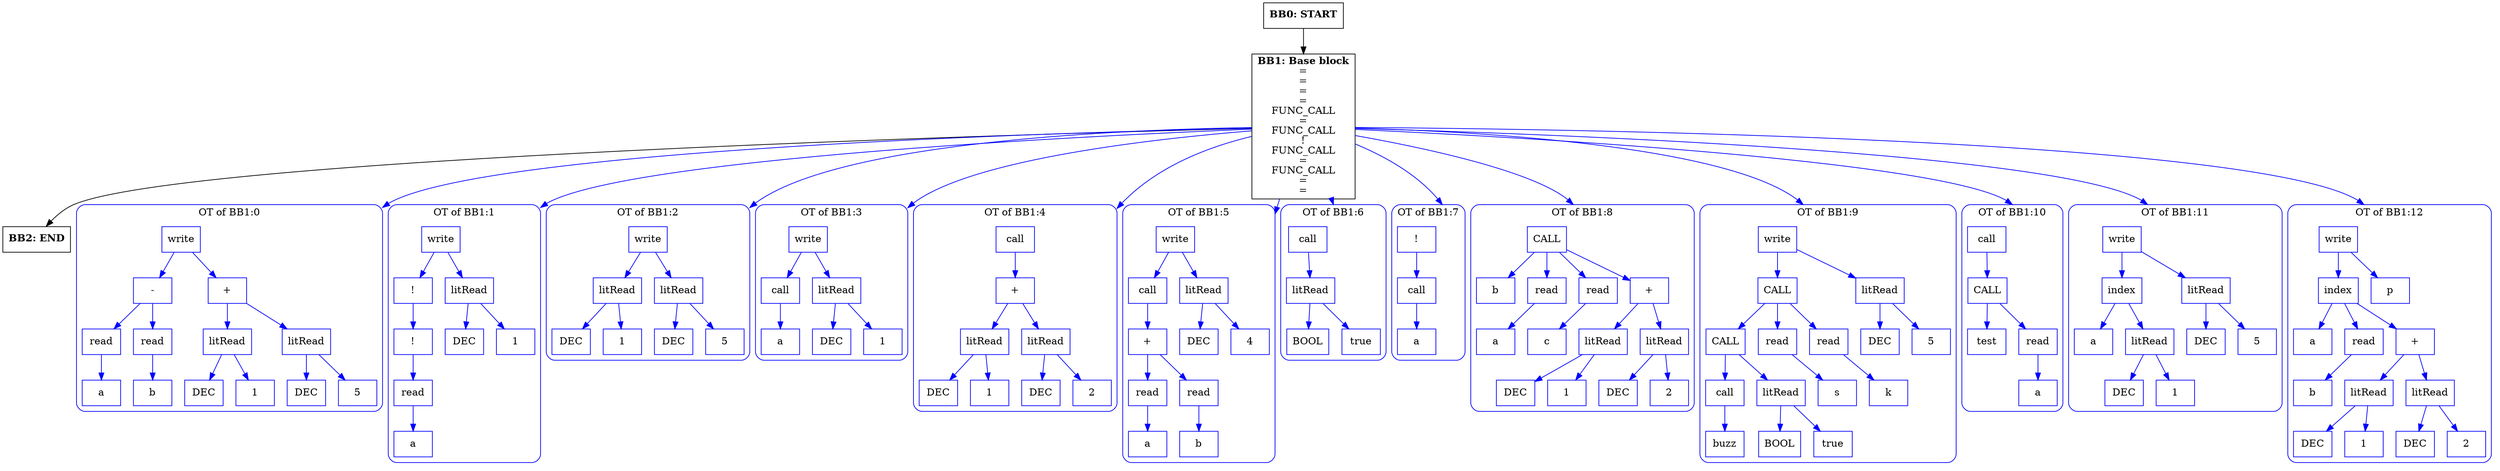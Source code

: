 digraph CFG {
    compound=true;
    graph [splines=true];
    node [shape=rectangle];

    BB2 [label=<<B>BB2: END</B><BR ALIGN="CENTER"/>>];
    BB1 [label=<<B>BB1: Base block</B><BR ALIGN="CENTER"/>=<BR ALIGN="CENTER"/>=<BR ALIGN="CENTER"/>=<BR ALIGN="CENTER"/>=<BR ALIGN="CENTER"/>FUNC_CALL<BR ALIGN="CENTER"/>=<BR ALIGN="CENTER"/>FUNC_CALL<BR ALIGN="CENTER"/>!<BR ALIGN="CENTER"/>FUNC_CALL<BR ALIGN="CENTER"/>=<BR ALIGN="CENTER"/>FUNC_CALL<BR ALIGN="CENTER"/>=<BR ALIGN="CENTER"/>=<BR ALIGN="CENTER"/>>];
    subgraph cluster_instruction0 {
        label = "OT of BB1:0";
        style=rounded;
        color=blue;
        entry0 [shape=point, style=invis];
        node0 [label="write", color=blue];
        node1 [label="-", color=blue];
        node2 [label="read", color=blue];
        node3 [label="a", color=blue];
        node2 -> node3[color=blue];
        node1 -> node2[color=blue];
        node4 [label="read", color=blue];
        node5 [label="b", color=blue];
        node4 -> node5[color=blue];
        node1 -> node4[color=blue];
        node0 -> node1[color=blue];
        node6 [label="+", color=blue];
        node7 [label="litRead", color=blue];
        node8 [label="DEC", color=blue];
        node7 -> node8[color=blue];
        node9 [label="1", color=blue];
        node7 -> node9[color=blue];
        node6 -> node7[color=blue];
        node10 [label="litRead", color=blue];
        node11 [label="DEC", color=blue];
        node10 -> node11[color=blue];
        node12 [label="5", color=blue];
        node10 -> node12[color=blue];
        node6 -> node10[color=blue];
        node0 -> node6[color=blue];
    }
    BB1 -> entry0 [lhead=cluster_instruction0, color=blue];
    subgraph cluster_instruction1 {
        label = "OT of BB1:1";
        style=rounded;
        color=blue;
        entry1 [shape=point, style=invis];
        node13 [label="write", color=blue];
        node14 [label="!", color=blue];
        node15 [label="!", color=blue];
        node16 [label="read", color=blue];
        node17 [label="a", color=blue];
        node16 -> node17[color=blue];
        node15 -> node16[color=blue];
        node14 -> node15[color=blue];
        node13 -> node14[color=blue];
        node18 [label="litRead", color=blue];
        node19 [label="DEC", color=blue];
        node18 -> node19[color=blue];
        node20 [label="1", color=blue];
        node18 -> node20[color=blue];
        node13 -> node18[color=blue];
    }
    BB1 -> entry1 [lhead=cluster_instruction1, color=blue];
    subgraph cluster_instruction2 {
        label = "OT of BB1:2";
        style=rounded;
        color=blue;
        entry2 [shape=point, style=invis];
        node21 [label="write", color=blue];
        node22 [label="litRead", color=blue];
        node23 [label="DEC", color=blue];
        node22 -> node23[color=blue];
        node24 [label="1", color=blue];
        node22 -> node24[color=blue];
        node21 -> node22[color=blue];
        node25 [label="litRead", color=blue];
        node26 [label="DEC", color=blue];
        node25 -> node26[color=blue];
        node27 [label="5", color=blue];
        node25 -> node27[color=blue];
        node21 -> node25[color=blue];
    }
    BB1 -> entry2 [lhead=cluster_instruction2, color=blue];
    subgraph cluster_instruction3 {
        label = "OT of BB1:3";
        style=rounded;
        color=blue;
        entry3 [shape=point, style=invis];
        node28 [label="write", color=blue];
        node29 [label="call", color=blue];
        node30 [label="a", color=blue];
        node29 -> node30[color=blue];
        node28 -> node29[color=blue];
        node31 [label="litRead", color=blue];
        node32 [label="DEC", color=blue];
        node31 -> node32[color=blue];
        node33 [label="1", color=blue];
        node31 -> node33[color=blue];
        node28 -> node31[color=blue];
    }
    BB1 -> entry3 [lhead=cluster_instruction3, color=blue];
    subgraph cluster_instruction4 {
        label = "OT of BB1:4";
        style=rounded;
        color=blue;
        entry4 [shape=point, style=invis];
        node34 [label="call", color=blue];
        node35 [label="+", color=blue];
        node36 [label="litRead", color=blue];
        node37 [label="DEC", color=blue];
        node36 -> node37[color=blue];
        node38 [label="1", color=blue];
        node36 -> node38[color=blue];
        node35 -> node36[color=blue];
        node39 [label="litRead", color=blue];
        node40 [label="DEC", color=blue];
        node39 -> node40[color=blue];
        node41 [label="2", color=blue];
        node39 -> node41[color=blue];
        node35 -> node39[color=blue];
        node34 -> node35[color=blue];
    }
    BB1 -> entry4 [lhead=cluster_instruction4, color=blue];
    subgraph cluster_instruction5 {
        label = "OT of BB1:5";
        style=rounded;
        color=blue;
        entry5 [shape=point, style=invis];
        node42 [label="write", color=blue];
        node43 [label="call", color=blue];
        node44 [label="+", color=blue];
        node45 [label="read", color=blue];
        node46 [label="a", color=blue];
        node45 -> node46[color=blue];
        node44 -> node45[color=blue];
        node47 [label="read", color=blue];
        node48 [label="b", color=blue];
        node47 -> node48[color=blue];
        node44 -> node47[color=blue];
        node43 -> node44[color=blue];
        node42 -> node43[color=blue];
        node49 [label="litRead", color=blue];
        node50 [label="DEC", color=blue];
        node49 -> node50[color=blue];
        node51 [label="4", color=blue];
        node49 -> node51[color=blue];
        node42 -> node49[color=blue];
    }
    BB1 -> entry5 [lhead=cluster_instruction5, color=blue];
    subgraph cluster_instruction6 {
        label = "OT of BB1:6";
        style=rounded;
        color=blue;
        entry6 [shape=point, style=invis];
        node52 [label="call", color=blue];
        node53 [label="litRead", color=blue];
        node54 [label="BOOL", color=blue];
        node53 -> node54[color=blue];
        node55 [label="true", color=blue];
        node53 -> node55[color=blue];
        node52 -> node53[color=blue];
    }
    BB1 -> entry6 [lhead=cluster_instruction6, color=blue];
    subgraph cluster_instruction7 {
        label = "OT of BB1:7";
        style=rounded;
        color=blue;
        entry7 [shape=point, style=invis];
        node56 [label="!", color=blue];
        node57 [label="call", color=blue];
        node58 [label="a", color=blue];
        node57 -> node58[color=blue];
        node56 -> node57[color=blue];
    }
    BB1 -> entry7 [lhead=cluster_instruction7, color=blue];
    subgraph cluster_instruction8 {
        label = "OT of BB1:8";
        style=rounded;
        color=blue;
        entry8 [shape=point, style=invis];
        node59 [label="CALL", color=blue];
        node60 [label="b", color=blue];
        node59 -> node60[color=blue];
        node61 [label="read", color=blue];
        node62 [label="a", color=blue];
        node61 -> node62[color=blue];
        node59 -> node61[color=blue];
        node63 [label="read", color=blue];
        node64 [label="c", color=blue];
        node63 -> node64[color=blue];
        node59 -> node63[color=blue];
        node65 [label="+", color=blue];
        node66 [label="litRead", color=blue];
        node67 [label="DEC", color=blue];
        node66 -> node67[color=blue];
        node68 [label="1", color=blue];
        node66 -> node68[color=blue];
        node65 -> node66[color=blue];
        node69 [label="litRead", color=blue];
        node70 [label="DEC", color=blue];
        node69 -> node70[color=blue];
        node71 [label="2", color=blue];
        node69 -> node71[color=blue];
        node65 -> node69[color=blue];
        node59 -> node65[color=blue];
    }
    BB1 -> entry8 [lhead=cluster_instruction8, color=blue];
    subgraph cluster_instruction9 {
        label = "OT of BB1:9";
        style=rounded;
        color=blue;
        entry9 [shape=point, style=invis];
        node72 [label="write", color=blue];
        node73 [label="CALL", color=blue];
        node74 [label="CALL", color=blue];
        node75 [label="call", color=blue];
        node76 [label="buzz", color=blue];
        node75 -> node76[color=blue];
        node74 -> node75[color=blue];
        node77 [label="litRead", color=blue];
        node78 [label="BOOL", color=blue];
        node77 -> node78[color=blue];
        node79 [label="true", color=blue];
        node77 -> node79[color=blue];
        node74 -> node77[color=blue];
        node73 -> node74[color=blue];
        node80 [label="read", color=blue];
        node81 [label="s", color=blue];
        node80 -> node81[color=blue];
        node73 -> node80[color=blue];
        node82 [label="read", color=blue];
        node83 [label="k", color=blue];
        node82 -> node83[color=blue];
        node73 -> node82[color=blue];
        node72 -> node73[color=blue];
        node84 [label="litRead", color=blue];
        node85 [label="DEC", color=blue];
        node84 -> node85[color=blue];
        node86 [label="5", color=blue];
        node84 -> node86[color=blue];
        node72 -> node84[color=blue];
    }
    BB1 -> entry9 [lhead=cluster_instruction9, color=blue];
    subgraph cluster_instruction10 {
        label = "OT of BB1:10";
        style=rounded;
        color=blue;
        entry10 [shape=point, style=invis];
        node87 [label="call", color=blue];
        node88 [label="CALL", color=blue];
        node89 [label="test", color=blue];
        node88 -> node89[color=blue];
        node90 [label="read", color=blue];
        node91 [label="a", color=blue];
        node90 -> node91[color=blue];
        node88 -> node90[color=blue];
        node87 -> node88[color=blue];
    }
    BB1 -> entry10 [lhead=cluster_instruction10, color=blue];
    subgraph cluster_instruction11 {
        label = "OT of BB1:11";
        style=rounded;
        color=blue;
        entry11 [shape=point, style=invis];
        node92 [label="write", color=blue];
        node93 [label="index", color=blue];
        node94 [label="a", color=blue];
        node93 -> node94[color=blue];
        node95 [label="litRead", color=blue];
        node96 [label="DEC", color=blue];
        node95 -> node96[color=blue];
        node97 [label="1", color=blue];
        node95 -> node97[color=blue];
        node93 -> node95[color=blue];
        node92 -> node93[color=blue];
        node98 [label="litRead", color=blue];
        node99 [label="DEC", color=blue];
        node98 -> node99[color=blue];
        node100 [label="5", color=blue];
        node98 -> node100[color=blue];
        node92 -> node98[color=blue];
    }
    BB1 -> entry11 [lhead=cluster_instruction11, color=blue];
    subgraph cluster_instruction12 {
        label = "OT of BB1:12";
        style=rounded;
        color=blue;
        entry12 [shape=point, style=invis];
        node101 [label="write", color=blue];
        node102 [label="index", color=blue];
        node103 [label="a", color=blue];
        node102 -> node103[color=blue];
        node104 [label="read", color=blue];
        node105 [label="b", color=blue];
        node104 -> node105[color=blue];
        node102 -> node104[color=blue];
        node106 [label="+", color=blue];
        node107 [label="litRead", color=blue];
        node108 [label="DEC", color=blue];
        node107 -> node108[color=blue];
        node109 [label="1", color=blue];
        node107 -> node109[color=blue];
        node106 -> node107[color=blue];
        node110 [label="litRead", color=blue];
        node111 [label="DEC", color=blue];
        node110 -> node111[color=blue];
        node112 [label="2", color=blue];
        node110 -> node112[color=blue];
        node106 -> node110[color=blue];
        node102 -> node106[color=blue];
        node101 -> node102[color=blue];
        node113 [label="p", color=blue];
        node101 -> node113[color=blue];
    }
    BB1 -> entry12 [lhead=cluster_instruction12, color=blue];
    BB0 [label=<<B>BB0: START</B><BR ALIGN="CENTER"/>>];

    BB1 -> BB2;
    BB0 -> BB1;
}
